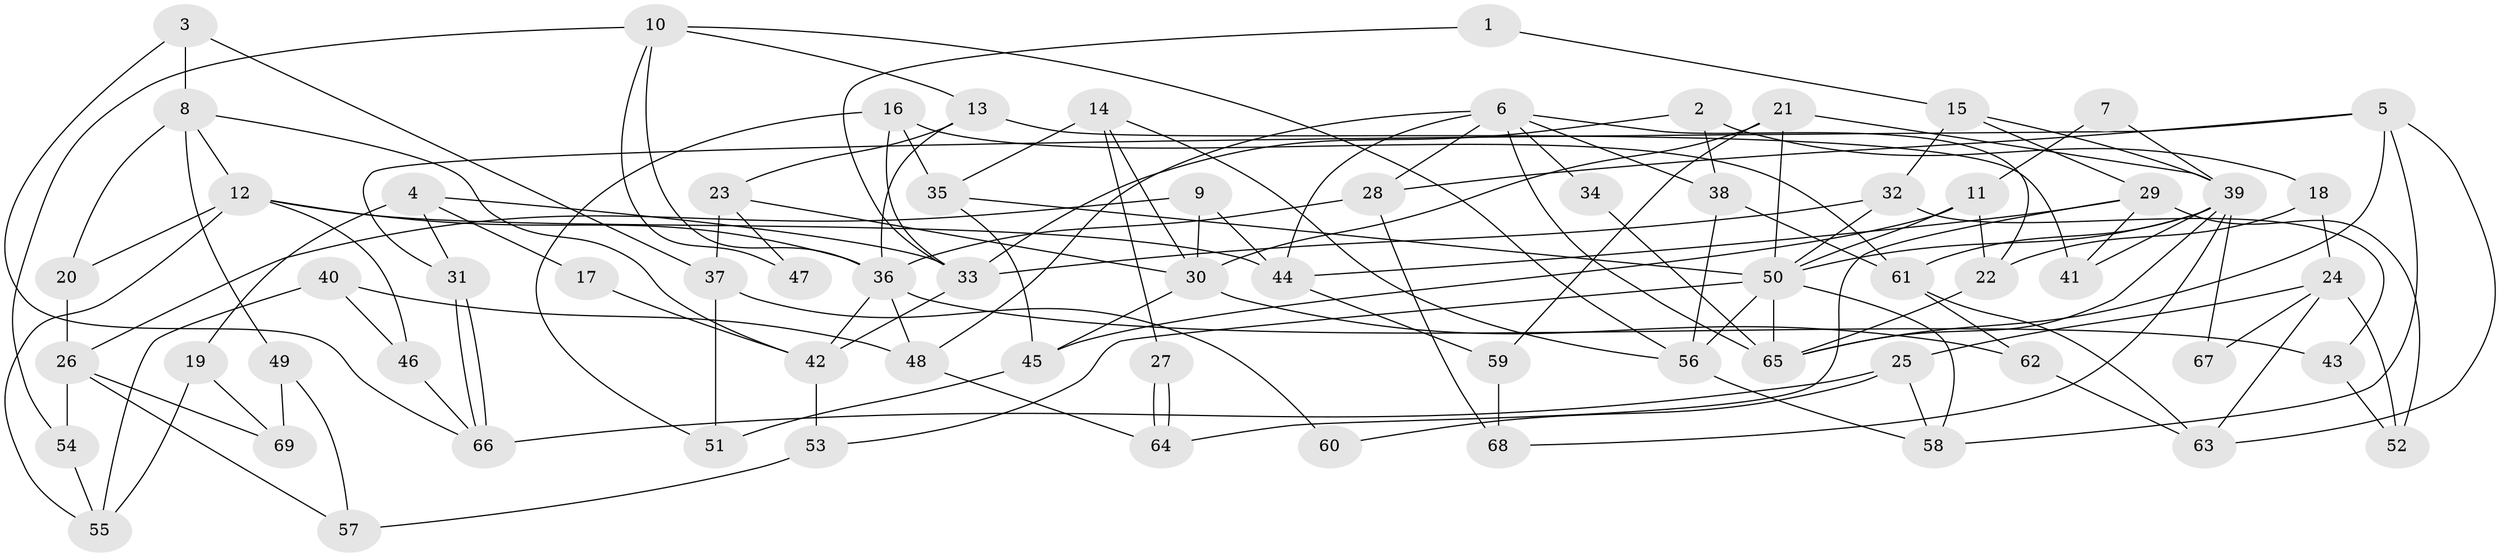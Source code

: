 // coarse degree distribution, {4: 0.23809523809523808, 3: 0.23809523809523808, 6: 0.19047619047619047, 2: 0.023809523809523808, 5: 0.16666666666666666, 9: 0.047619047619047616, 8: 0.023809523809523808, 7: 0.047619047619047616, 1: 0.023809523809523808}
// Generated by graph-tools (version 1.1) at 2025/37/03/04/25 23:37:12]
// undirected, 69 vertices, 138 edges
graph export_dot {
  node [color=gray90,style=filled];
  1;
  2;
  3;
  4;
  5;
  6;
  7;
  8;
  9;
  10;
  11;
  12;
  13;
  14;
  15;
  16;
  17;
  18;
  19;
  20;
  21;
  22;
  23;
  24;
  25;
  26;
  27;
  28;
  29;
  30;
  31;
  32;
  33;
  34;
  35;
  36;
  37;
  38;
  39;
  40;
  41;
  42;
  43;
  44;
  45;
  46;
  47;
  48;
  49;
  50;
  51;
  52;
  53;
  54;
  55;
  56;
  57;
  58;
  59;
  60;
  61;
  62;
  63;
  64;
  65;
  66;
  67;
  68;
  69;
  1 -- 15;
  1 -- 33;
  2 -- 33;
  2 -- 38;
  2 -- 18;
  3 -- 37;
  3 -- 66;
  3 -- 8;
  4 -- 19;
  4 -- 31;
  4 -- 17;
  4 -- 33;
  5 -- 65;
  5 -- 58;
  5 -- 28;
  5 -- 31;
  5 -- 63;
  6 -- 44;
  6 -- 65;
  6 -- 22;
  6 -- 28;
  6 -- 34;
  6 -- 38;
  6 -- 48;
  7 -- 11;
  7 -- 39;
  8 -- 12;
  8 -- 20;
  8 -- 42;
  8 -- 49;
  9 -- 44;
  9 -- 30;
  9 -- 26;
  10 -- 36;
  10 -- 56;
  10 -- 13;
  10 -- 47;
  10 -- 54;
  11 -- 45;
  11 -- 50;
  11 -- 22;
  12 -- 36;
  12 -- 20;
  12 -- 44;
  12 -- 46;
  12 -- 55;
  13 -- 36;
  13 -- 23;
  13 -- 41;
  14 -- 56;
  14 -- 35;
  14 -- 27;
  14 -- 30;
  15 -- 39;
  15 -- 32;
  15 -- 29;
  16 -- 33;
  16 -- 61;
  16 -- 35;
  16 -- 51;
  17 -- 42;
  18 -- 22;
  18 -- 24;
  19 -- 55;
  19 -- 69;
  20 -- 26;
  21 -- 59;
  21 -- 50;
  21 -- 30;
  21 -- 39;
  22 -- 65;
  23 -- 30;
  23 -- 37;
  23 -- 47;
  24 -- 63;
  24 -- 25;
  24 -- 52;
  24 -- 67;
  25 -- 58;
  25 -- 60;
  25 -- 66;
  26 -- 54;
  26 -- 57;
  26 -- 69;
  27 -- 64;
  27 -- 64;
  28 -- 36;
  28 -- 68;
  29 -- 41;
  29 -- 44;
  29 -- 52;
  29 -- 64;
  30 -- 45;
  30 -- 62;
  31 -- 66;
  31 -- 66;
  32 -- 43;
  32 -- 33;
  32 -- 50;
  33 -- 42;
  34 -- 65;
  35 -- 50;
  35 -- 45;
  36 -- 48;
  36 -- 42;
  36 -- 43;
  37 -- 51;
  37 -- 60;
  38 -- 61;
  38 -- 56;
  39 -- 65;
  39 -- 41;
  39 -- 50;
  39 -- 61;
  39 -- 67;
  39 -- 68;
  40 -- 48;
  40 -- 46;
  40 -- 55;
  42 -- 53;
  43 -- 52;
  44 -- 59;
  45 -- 51;
  46 -- 66;
  48 -- 64;
  49 -- 57;
  49 -- 69;
  50 -- 53;
  50 -- 56;
  50 -- 58;
  50 -- 65;
  53 -- 57;
  54 -- 55;
  56 -- 58;
  59 -- 68;
  61 -- 62;
  61 -- 63;
  62 -- 63;
}
